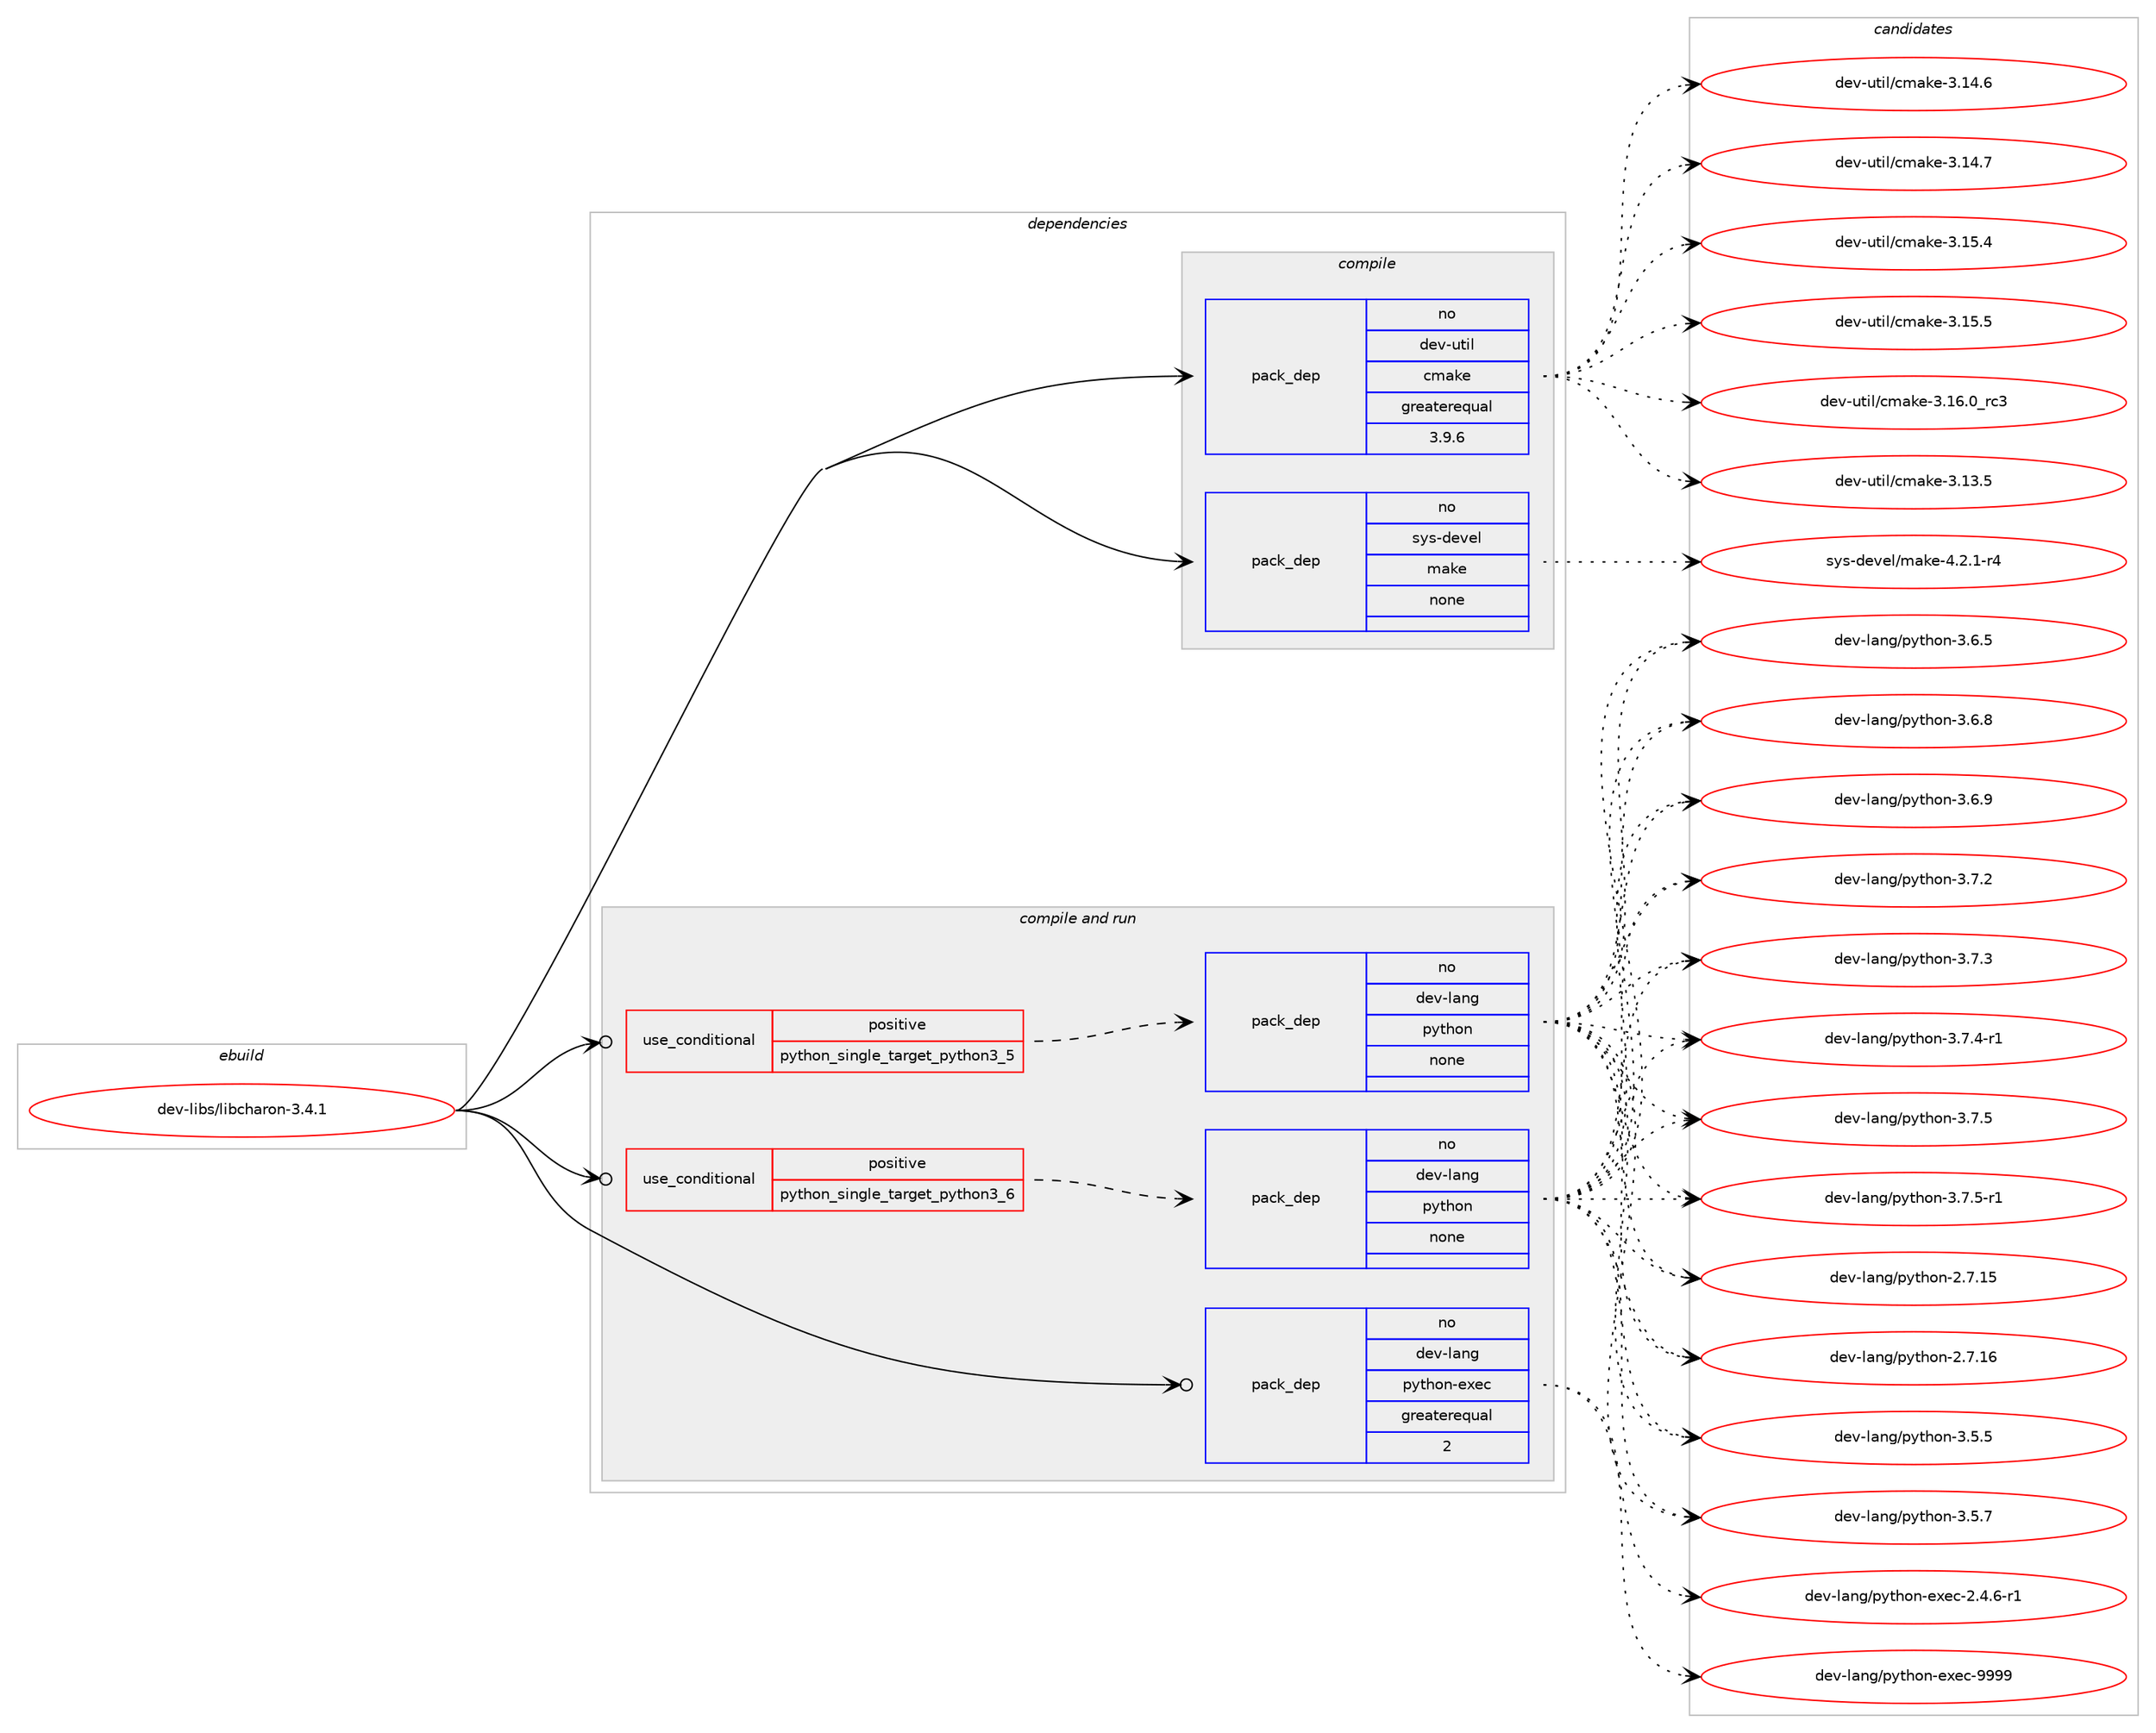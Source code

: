 digraph prolog {

# *************
# Graph options
# *************

newrank=true;
concentrate=true;
compound=true;
graph [rankdir=LR,fontname=Helvetica,fontsize=10,ranksep=1.5];#, ranksep=2.5, nodesep=0.2];
edge  [arrowhead=vee];
node  [fontname=Helvetica,fontsize=10];

# **********
# The ebuild
# **********

subgraph cluster_leftcol {
color=gray;
rank=same;
label=<<i>ebuild</i>>;
id [label="dev-libs/libcharon-3.4.1", color=red, width=4, href="../dev-libs/libcharon-3.4.1.svg"];
}

# ****************
# The dependencies
# ****************

subgraph cluster_midcol {
color=gray;
label=<<i>dependencies</i>>;
subgraph cluster_compile {
fillcolor="#eeeeee";
style=filled;
label=<<i>compile</i>>;
subgraph pack421947 {
dependency565003 [label=<<TABLE BORDER="0" CELLBORDER="1" CELLSPACING="0" CELLPADDING="4" WIDTH="220"><TR><TD ROWSPAN="6" CELLPADDING="30">pack_dep</TD></TR><TR><TD WIDTH="110">no</TD></TR><TR><TD>dev-util</TD></TR><TR><TD>cmake</TD></TR><TR><TD>greaterequal</TD></TR><TR><TD>3.9.6</TD></TR></TABLE>>, shape=none, color=blue];
}
id:e -> dependency565003:w [weight=20,style="solid",arrowhead="vee"];
subgraph pack421948 {
dependency565004 [label=<<TABLE BORDER="0" CELLBORDER="1" CELLSPACING="0" CELLPADDING="4" WIDTH="220"><TR><TD ROWSPAN="6" CELLPADDING="30">pack_dep</TD></TR><TR><TD WIDTH="110">no</TD></TR><TR><TD>sys-devel</TD></TR><TR><TD>make</TD></TR><TR><TD>none</TD></TR><TR><TD></TD></TR></TABLE>>, shape=none, color=blue];
}
id:e -> dependency565004:w [weight=20,style="solid",arrowhead="vee"];
}
subgraph cluster_compileandrun {
fillcolor="#eeeeee";
style=filled;
label=<<i>compile and run</i>>;
subgraph cond131614 {
dependency565005 [label=<<TABLE BORDER="0" CELLBORDER="1" CELLSPACING="0" CELLPADDING="4"><TR><TD ROWSPAN="3" CELLPADDING="10">use_conditional</TD></TR><TR><TD>positive</TD></TR><TR><TD>python_single_target_python3_5</TD></TR></TABLE>>, shape=none, color=red];
subgraph pack421949 {
dependency565006 [label=<<TABLE BORDER="0" CELLBORDER="1" CELLSPACING="0" CELLPADDING="4" WIDTH="220"><TR><TD ROWSPAN="6" CELLPADDING="30">pack_dep</TD></TR><TR><TD WIDTH="110">no</TD></TR><TR><TD>dev-lang</TD></TR><TR><TD>python</TD></TR><TR><TD>none</TD></TR><TR><TD></TD></TR></TABLE>>, shape=none, color=blue];
}
dependency565005:e -> dependency565006:w [weight=20,style="dashed",arrowhead="vee"];
}
id:e -> dependency565005:w [weight=20,style="solid",arrowhead="odotvee"];
subgraph cond131615 {
dependency565007 [label=<<TABLE BORDER="0" CELLBORDER="1" CELLSPACING="0" CELLPADDING="4"><TR><TD ROWSPAN="3" CELLPADDING="10">use_conditional</TD></TR><TR><TD>positive</TD></TR><TR><TD>python_single_target_python3_6</TD></TR></TABLE>>, shape=none, color=red];
subgraph pack421950 {
dependency565008 [label=<<TABLE BORDER="0" CELLBORDER="1" CELLSPACING="0" CELLPADDING="4" WIDTH="220"><TR><TD ROWSPAN="6" CELLPADDING="30">pack_dep</TD></TR><TR><TD WIDTH="110">no</TD></TR><TR><TD>dev-lang</TD></TR><TR><TD>python</TD></TR><TR><TD>none</TD></TR><TR><TD></TD></TR></TABLE>>, shape=none, color=blue];
}
dependency565007:e -> dependency565008:w [weight=20,style="dashed",arrowhead="vee"];
}
id:e -> dependency565007:w [weight=20,style="solid",arrowhead="odotvee"];
subgraph pack421951 {
dependency565009 [label=<<TABLE BORDER="0" CELLBORDER="1" CELLSPACING="0" CELLPADDING="4" WIDTH="220"><TR><TD ROWSPAN="6" CELLPADDING="30">pack_dep</TD></TR><TR><TD WIDTH="110">no</TD></TR><TR><TD>dev-lang</TD></TR><TR><TD>python-exec</TD></TR><TR><TD>greaterequal</TD></TR><TR><TD>2</TD></TR></TABLE>>, shape=none, color=blue];
}
id:e -> dependency565009:w [weight=20,style="solid",arrowhead="odotvee"];
}
subgraph cluster_run {
fillcolor="#eeeeee";
style=filled;
label=<<i>run</i>>;
}
}

# **************
# The candidates
# **************

subgraph cluster_choices {
rank=same;
color=gray;
label=<<i>candidates</i>>;

subgraph choice421947 {
color=black;
nodesep=1;
choice1001011184511711610510847991099710710145514649514653 [label="dev-util/cmake-3.13.5", color=red, width=4,href="../dev-util/cmake-3.13.5.svg"];
choice1001011184511711610510847991099710710145514649524654 [label="dev-util/cmake-3.14.6", color=red, width=4,href="../dev-util/cmake-3.14.6.svg"];
choice1001011184511711610510847991099710710145514649524655 [label="dev-util/cmake-3.14.7", color=red, width=4,href="../dev-util/cmake-3.14.7.svg"];
choice1001011184511711610510847991099710710145514649534652 [label="dev-util/cmake-3.15.4", color=red, width=4,href="../dev-util/cmake-3.15.4.svg"];
choice1001011184511711610510847991099710710145514649534653 [label="dev-util/cmake-3.15.5", color=red, width=4,href="../dev-util/cmake-3.15.5.svg"];
choice1001011184511711610510847991099710710145514649544648951149951 [label="dev-util/cmake-3.16.0_rc3", color=red, width=4,href="../dev-util/cmake-3.16.0_rc3.svg"];
dependency565003:e -> choice1001011184511711610510847991099710710145514649514653:w [style=dotted,weight="100"];
dependency565003:e -> choice1001011184511711610510847991099710710145514649524654:w [style=dotted,weight="100"];
dependency565003:e -> choice1001011184511711610510847991099710710145514649524655:w [style=dotted,weight="100"];
dependency565003:e -> choice1001011184511711610510847991099710710145514649534652:w [style=dotted,weight="100"];
dependency565003:e -> choice1001011184511711610510847991099710710145514649534653:w [style=dotted,weight="100"];
dependency565003:e -> choice1001011184511711610510847991099710710145514649544648951149951:w [style=dotted,weight="100"];
}
subgraph choice421948 {
color=black;
nodesep=1;
choice1151211154510010111810110847109971071014552465046494511452 [label="sys-devel/make-4.2.1-r4", color=red, width=4,href="../sys-devel/make-4.2.1-r4.svg"];
dependency565004:e -> choice1151211154510010111810110847109971071014552465046494511452:w [style=dotted,weight="100"];
}
subgraph choice421949 {
color=black;
nodesep=1;
choice10010111845108971101034711212111610411111045504655464953 [label="dev-lang/python-2.7.15", color=red, width=4,href="../dev-lang/python-2.7.15.svg"];
choice10010111845108971101034711212111610411111045504655464954 [label="dev-lang/python-2.7.16", color=red, width=4,href="../dev-lang/python-2.7.16.svg"];
choice100101118451089711010347112121116104111110455146534653 [label="dev-lang/python-3.5.5", color=red, width=4,href="../dev-lang/python-3.5.5.svg"];
choice100101118451089711010347112121116104111110455146534655 [label="dev-lang/python-3.5.7", color=red, width=4,href="../dev-lang/python-3.5.7.svg"];
choice100101118451089711010347112121116104111110455146544653 [label="dev-lang/python-3.6.5", color=red, width=4,href="../dev-lang/python-3.6.5.svg"];
choice100101118451089711010347112121116104111110455146544656 [label="dev-lang/python-3.6.8", color=red, width=4,href="../dev-lang/python-3.6.8.svg"];
choice100101118451089711010347112121116104111110455146544657 [label="dev-lang/python-3.6.9", color=red, width=4,href="../dev-lang/python-3.6.9.svg"];
choice100101118451089711010347112121116104111110455146554650 [label="dev-lang/python-3.7.2", color=red, width=4,href="../dev-lang/python-3.7.2.svg"];
choice100101118451089711010347112121116104111110455146554651 [label="dev-lang/python-3.7.3", color=red, width=4,href="../dev-lang/python-3.7.3.svg"];
choice1001011184510897110103471121211161041111104551465546524511449 [label="dev-lang/python-3.7.4-r1", color=red, width=4,href="../dev-lang/python-3.7.4-r1.svg"];
choice100101118451089711010347112121116104111110455146554653 [label="dev-lang/python-3.7.5", color=red, width=4,href="../dev-lang/python-3.7.5.svg"];
choice1001011184510897110103471121211161041111104551465546534511449 [label="dev-lang/python-3.7.5-r1", color=red, width=4,href="../dev-lang/python-3.7.5-r1.svg"];
dependency565006:e -> choice10010111845108971101034711212111610411111045504655464953:w [style=dotted,weight="100"];
dependency565006:e -> choice10010111845108971101034711212111610411111045504655464954:w [style=dotted,weight="100"];
dependency565006:e -> choice100101118451089711010347112121116104111110455146534653:w [style=dotted,weight="100"];
dependency565006:e -> choice100101118451089711010347112121116104111110455146534655:w [style=dotted,weight="100"];
dependency565006:e -> choice100101118451089711010347112121116104111110455146544653:w [style=dotted,weight="100"];
dependency565006:e -> choice100101118451089711010347112121116104111110455146544656:w [style=dotted,weight="100"];
dependency565006:e -> choice100101118451089711010347112121116104111110455146544657:w [style=dotted,weight="100"];
dependency565006:e -> choice100101118451089711010347112121116104111110455146554650:w [style=dotted,weight="100"];
dependency565006:e -> choice100101118451089711010347112121116104111110455146554651:w [style=dotted,weight="100"];
dependency565006:e -> choice1001011184510897110103471121211161041111104551465546524511449:w [style=dotted,weight="100"];
dependency565006:e -> choice100101118451089711010347112121116104111110455146554653:w [style=dotted,weight="100"];
dependency565006:e -> choice1001011184510897110103471121211161041111104551465546534511449:w [style=dotted,weight="100"];
}
subgraph choice421950 {
color=black;
nodesep=1;
choice10010111845108971101034711212111610411111045504655464953 [label="dev-lang/python-2.7.15", color=red, width=4,href="../dev-lang/python-2.7.15.svg"];
choice10010111845108971101034711212111610411111045504655464954 [label="dev-lang/python-2.7.16", color=red, width=4,href="../dev-lang/python-2.7.16.svg"];
choice100101118451089711010347112121116104111110455146534653 [label="dev-lang/python-3.5.5", color=red, width=4,href="../dev-lang/python-3.5.5.svg"];
choice100101118451089711010347112121116104111110455146534655 [label="dev-lang/python-3.5.7", color=red, width=4,href="../dev-lang/python-3.5.7.svg"];
choice100101118451089711010347112121116104111110455146544653 [label="dev-lang/python-3.6.5", color=red, width=4,href="../dev-lang/python-3.6.5.svg"];
choice100101118451089711010347112121116104111110455146544656 [label="dev-lang/python-3.6.8", color=red, width=4,href="../dev-lang/python-3.6.8.svg"];
choice100101118451089711010347112121116104111110455146544657 [label="dev-lang/python-3.6.9", color=red, width=4,href="../dev-lang/python-3.6.9.svg"];
choice100101118451089711010347112121116104111110455146554650 [label="dev-lang/python-3.7.2", color=red, width=4,href="../dev-lang/python-3.7.2.svg"];
choice100101118451089711010347112121116104111110455146554651 [label="dev-lang/python-3.7.3", color=red, width=4,href="../dev-lang/python-3.7.3.svg"];
choice1001011184510897110103471121211161041111104551465546524511449 [label="dev-lang/python-3.7.4-r1", color=red, width=4,href="../dev-lang/python-3.7.4-r1.svg"];
choice100101118451089711010347112121116104111110455146554653 [label="dev-lang/python-3.7.5", color=red, width=4,href="../dev-lang/python-3.7.5.svg"];
choice1001011184510897110103471121211161041111104551465546534511449 [label="dev-lang/python-3.7.5-r1", color=red, width=4,href="../dev-lang/python-3.7.5-r1.svg"];
dependency565008:e -> choice10010111845108971101034711212111610411111045504655464953:w [style=dotted,weight="100"];
dependency565008:e -> choice10010111845108971101034711212111610411111045504655464954:w [style=dotted,weight="100"];
dependency565008:e -> choice100101118451089711010347112121116104111110455146534653:w [style=dotted,weight="100"];
dependency565008:e -> choice100101118451089711010347112121116104111110455146534655:w [style=dotted,weight="100"];
dependency565008:e -> choice100101118451089711010347112121116104111110455146544653:w [style=dotted,weight="100"];
dependency565008:e -> choice100101118451089711010347112121116104111110455146544656:w [style=dotted,weight="100"];
dependency565008:e -> choice100101118451089711010347112121116104111110455146544657:w [style=dotted,weight="100"];
dependency565008:e -> choice100101118451089711010347112121116104111110455146554650:w [style=dotted,weight="100"];
dependency565008:e -> choice100101118451089711010347112121116104111110455146554651:w [style=dotted,weight="100"];
dependency565008:e -> choice1001011184510897110103471121211161041111104551465546524511449:w [style=dotted,weight="100"];
dependency565008:e -> choice100101118451089711010347112121116104111110455146554653:w [style=dotted,weight="100"];
dependency565008:e -> choice1001011184510897110103471121211161041111104551465546534511449:w [style=dotted,weight="100"];
}
subgraph choice421951 {
color=black;
nodesep=1;
choice10010111845108971101034711212111610411111045101120101994550465246544511449 [label="dev-lang/python-exec-2.4.6-r1", color=red, width=4,href="../dev-lang/python-exec-2.4.6-r1.svg"];
choice10010111845108971101034711212111610411111045101120101994557575757 [label="dev-lang/python-exec-9999", color=red, width=4,href="../dev-lang/python-exec-9999.svg"];
dependency565009:e -> choice10010111845108971101034711212111610411111045101120101994550465246544511449:w [style=dotted,weight="100"];
dependency565009:e -> choice10010111845108971101034711212111610411111045101120101994557575757:w [style=dotted,weight="100"];
}
}

}
